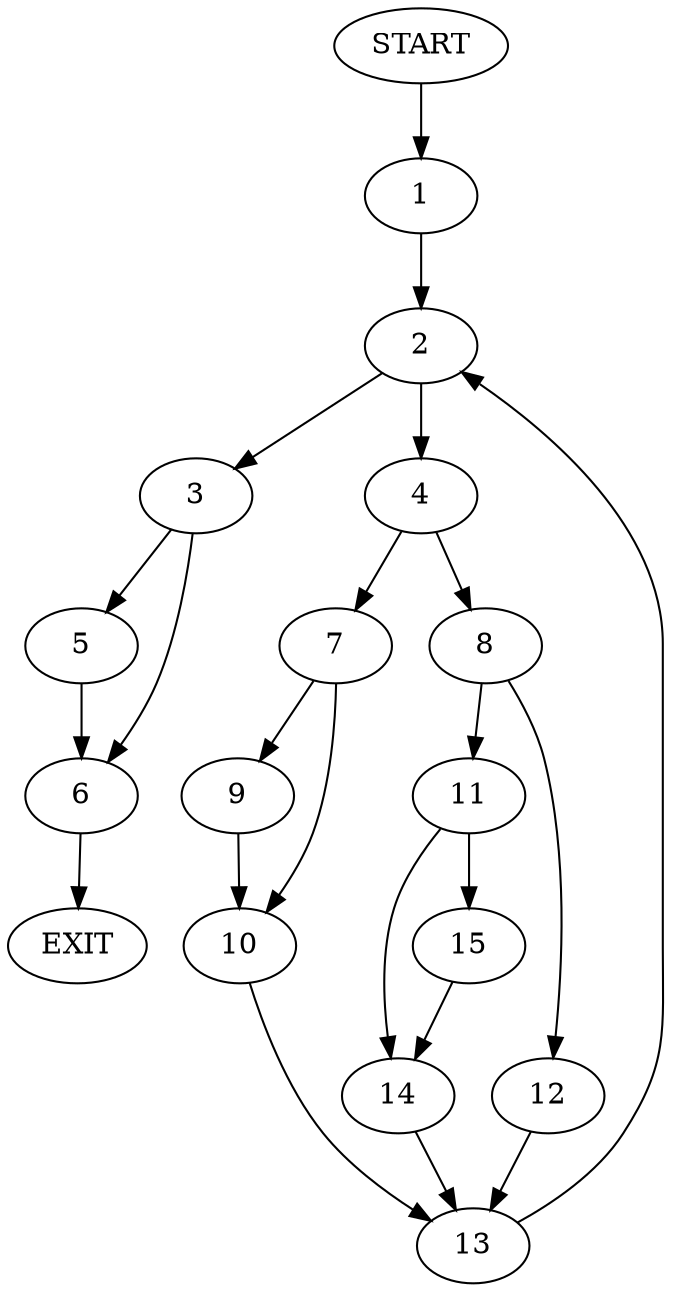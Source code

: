 digraph {
0 [label="START"]
16 [label="EXIT"]
0 -> 1
1 -> 2
2 -> 3
2 -> 4
3 -> 5
3 -> 6
4 -> 7
4 -> 8
7 -> 9
7 -> 10
8 -> 11
8 -> 12
10 -> 13
9 -> 10
13 -> 2
12 -> 13
11 -> 14
11 -> 15
15 -> 14
14 -> 13
5 -> 6
6 -> 16
}
